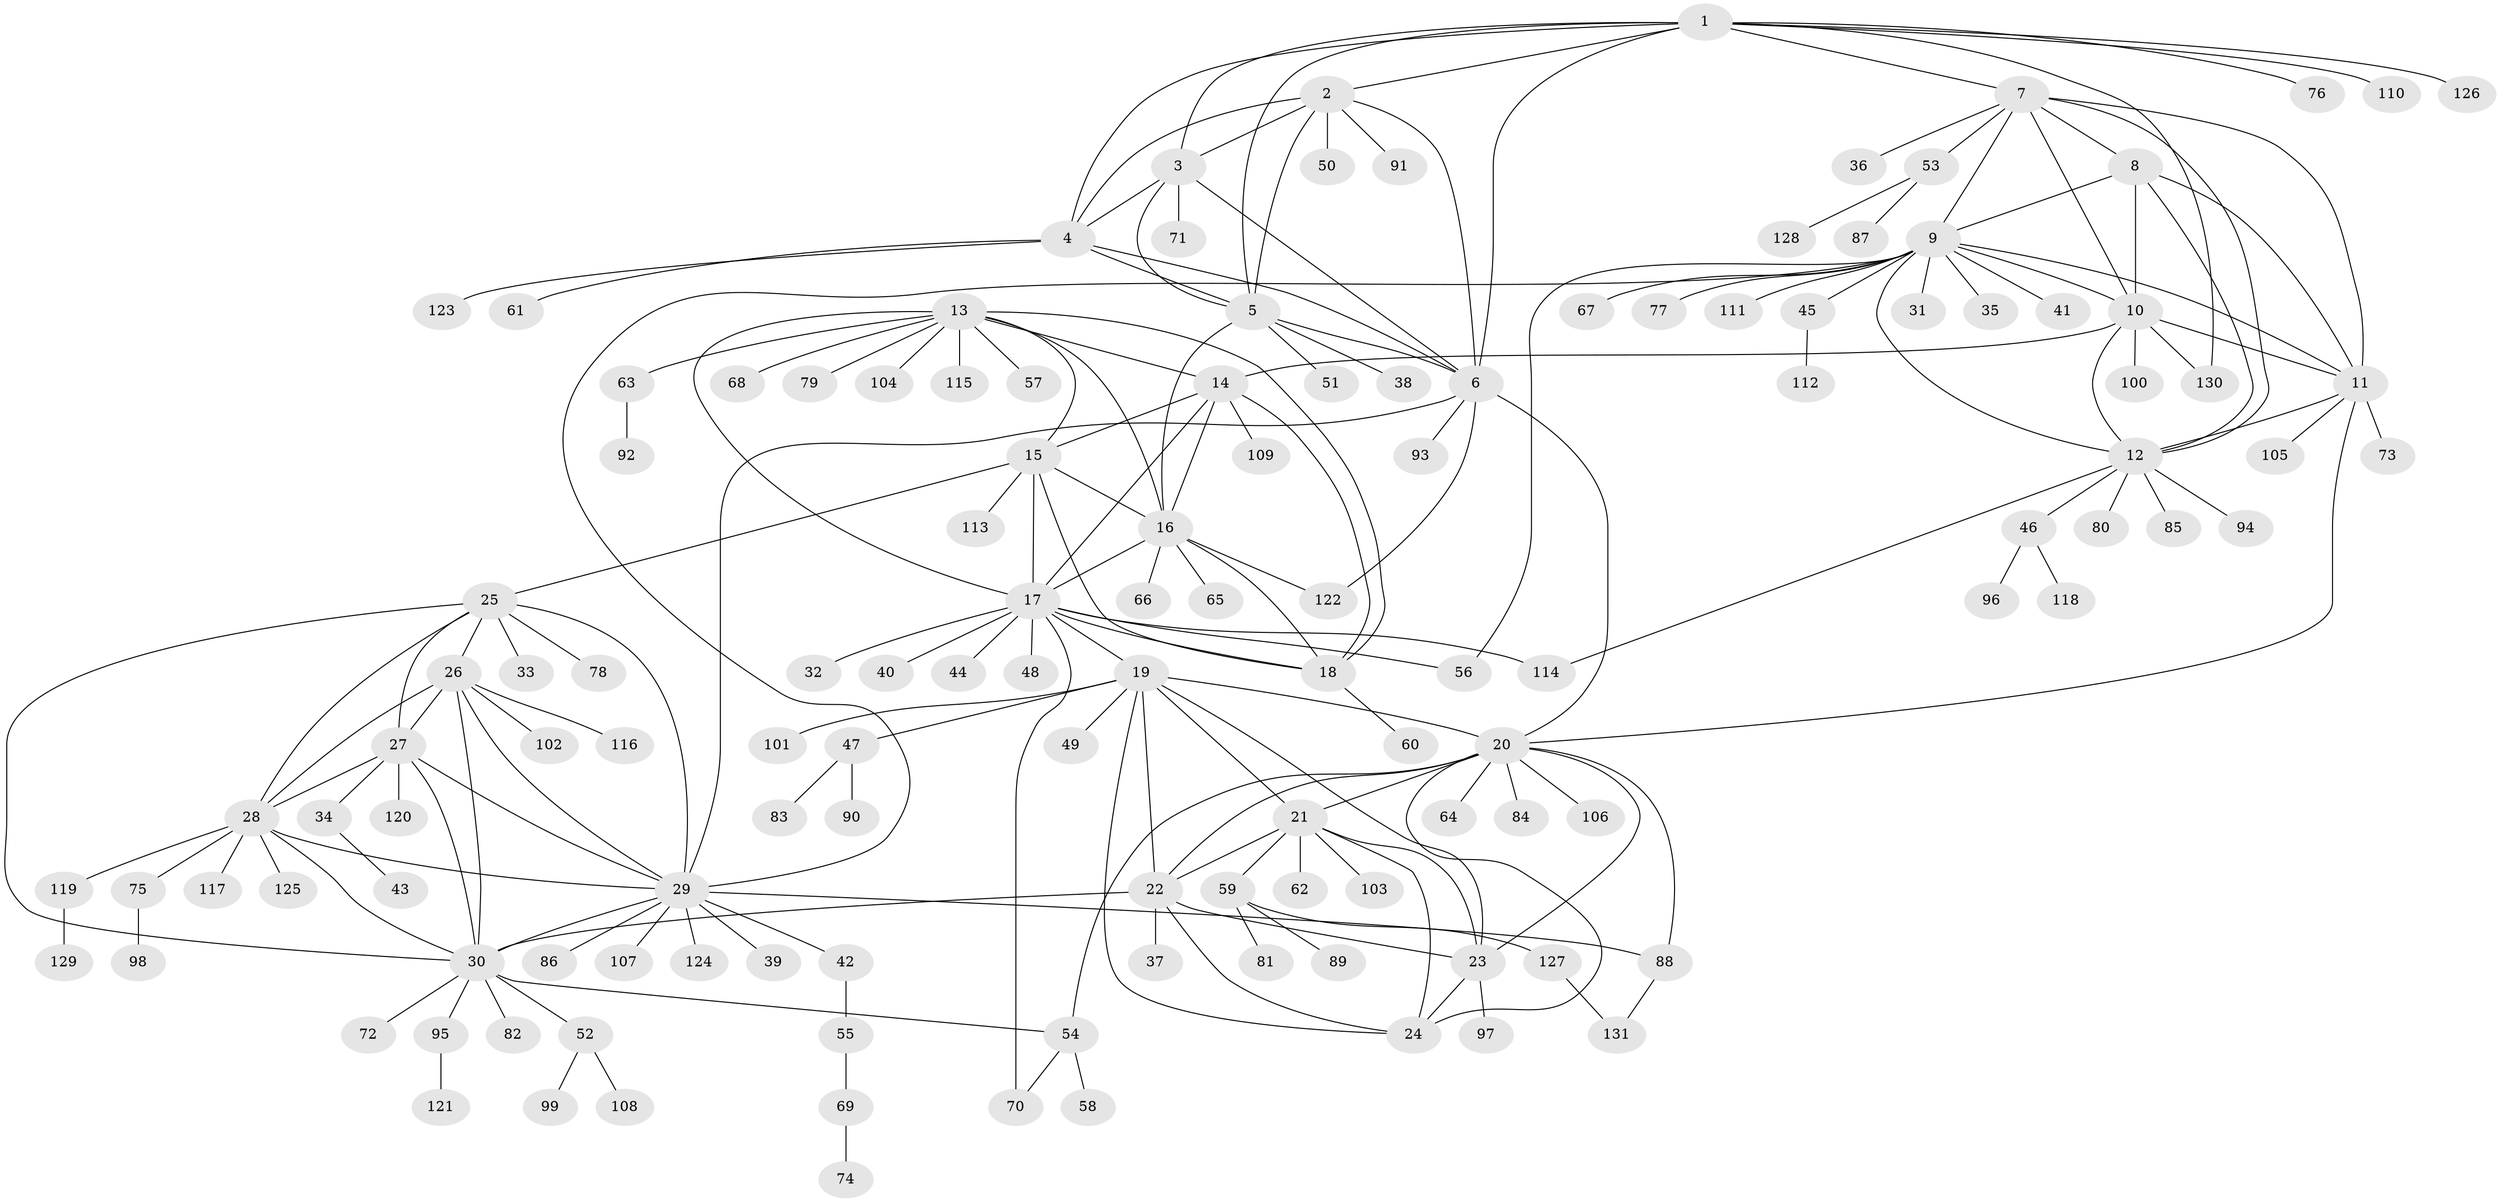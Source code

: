 // Generated by graph-tools (version 1.1) at 2025/26/03/09/25 03:26:47]
// undirected, 131 vertices, 194 edges
graph export_dot {
graph [start="1"]
  node [color=gray90,style=filled];
  1;
  2;
  3;
  4;
  5;
  6;
  7;
  8;
  9;
  10;
  11;
  12;
  13;
  14;
  15;
  16;
  17;
  18;
  19;
  20;
  21;
  22;
  23;
  24;
  25;
  26;
  27;
  28;
  29;
  30;
  31;
  32;
  33;
  34;
  35;
  36;
  37;
  38;
  39;
  40;
  41;
  42;
  43;
  44;
  45;
  46;
  47;
  48;
  49;
  50;
  51;
  52;
  53;
  54;
  55;
  56;
  57;
  58;
  59;
  60;
  61;
  62;
  63;
  64;
  65;
  66;
  67;
  68;
  69;
  70;
  71;
  72;
  73;
  74;
  75;
  76;
  77;
  78;
  79;
  80;
  81;
  82;
  83;
  84;
  85;
  86;
  87;
  88;
  89;
  90;
  91;
  92;
  93;
  94;
  95;
  96;
  97;
  98;
  99;
  100;
  101;
  102;
  103;
  104;
  105;
  106;
  107;
  108;
  109;
  110;
  111;
  112;
  113;
  114;
  115;
  116;
  117;
  118;
  119;
  120;
  121;
  122;
  123;
  124;
  125;
  126;
  127;
  128;
  129;
  130;
  131;
  1 -- 2;
  1 -- 3;
  1 -- 4;
  1 -- 5;
  1 -- 6;
  1 -- 7;
  1 -- 76;
  1 -- 110;
  1 -- 126;
  1 -- 130;
  2 -- 3;
  2 -- 4;
  2 -- 5;
  2 -- 6;
  2 -- 50;
  2 -- 91;
  3 -- 4;
  3 -- 5;
  3 -- 6;
  3 -- 71;
  4 -- 5;
  4 -- 6;
  4 -- 61;
  4 -- 123;
  5 -- 6;
  5 -- 16;
  5 -- 38;
  5 -- 51;
  6 -- 20;
  6 -- 29;
  6 -- 93;
  6 -- 122;
  7 -- 8;
  7 -- 9;
  7 -- 10;
  7 -- 11;
  7 -- 12;
  7 -- 36;
  7 -- 53;
  8 -- 9;
  8 -- 10;
  8 -- 11;
  8 -- 12;
  9 -- 10;
  9 -- 11;
  9 -- 12;
  9 -- 29;
  9 -- 31;
  9 -- 35;
  9 -- 41;
  9 -- 45;
  9 -- 56;
  9 -- 67;
  9 -- 77;
  9 -- 111;
  10 -- 11;
  10 -- 12;
  10 -- 14;
  10 -- 100;
  10 -- 130;
  11 -- 12;
  11 -- 20;
  11 -- 73;
  11 -- 105;
  12 -- 46;
  12 -- 80;
  12 -- 85;
  12 -- 94;
  12 -- 114;
  13 -- 14;
  13 -- 15;
  13 -- 16;
  13 -- 17;
  13 -- 18;
  13 -- 57;
  13 -- 63;
  13 -- 68;
  13 -- 79;
  13 -- 104;
  13 -- 115;
  14 -- 15;
  14 -- 16;
  14 -- 17;
  14 -- 18;
  14 -- 109;
  15 -- 16;
  15 -- 17;
  15 -- 18;
  15 -- 25;
  15 -- 113;
  16 -- 17;
  16 -- 18;
  16 -- 65;
  16 -- 66;
  16 -- 122;
  17 -- 18;
  17 -- 19;
  17 -- 32;
  17 -- 40;
  17 -- 44;
  17 -- 48;
  17 -- 56;
  17 -- 70;
  17 -- 114;
  18 -- 60;
  19 -- 20;
  19 -- 21;
  19 -- 22;
  19 -- 23;
  19 -- 24;
  19 -- 47;
  19 -- 49;
  19 -- 101;
  20 -- 21;
  20 -- 22;
  20 -- 23;
  20 -- 24;
  20 -- 54;
  20 -- 64;
  20 -- 84;
  20 -- 88;
  20 -- 106;
  21 -- 22;
  21 -- 23;
  21 -- 24;
  21 -- 59;
  21 -- 62;
  21 -- 103;
  22 -- 23;
  22 -- 24;
  22 -- 30;
  22 -- 37;
  23 -- 24;
  23 -- 97;
  25 -- 26;
  25 -- 27;
  25 -- 28;
  25 -- 29;
  25 -- 30;
  25 -- 33;
  25 -- 78;
  26 -- 27;
  26 -- 28;
  26 -- 29;
  26 -- 30;
  26 -- 102;
  26 -- 116;
  27 -- 28;
  27 -- 29;
  27 -- 30;
  27 -- 34;
  27 -- 120;
  28 -- 29;
  28 -- 30;
  28 -- 75;
  28 -- 117;
  28 -- 119;
  28 -- 125;
  29 -- 30;
  29 -- 39;
  29 -- 42;
  29 -- 86;
  29 -- 88;
  29 -- 107;
  29 -- 124;
  30 -- 52;
  30 -- 54;
  30 -- 72;
  30 -- 82;
  30 -- 95;
  34 -- 43;
  42 -- 55;
  45 -- 112;
  46 -- 96;
  46 -- 118;
  47 -- 83;
  47 -- 90;
  52 -- 99;
  52 -- 108;
  53 -- 87;
  53 -- 128;
  54 -- 58;
  54 -- 70;
  55 -- 69;
  59 -- 81;
  59 -- 89;
  59 -- 127;
  63 -- 92;
  69 -- 74;
  75 -- 98;
  88 -- 131;
  95 -- 121;
  119 -- 129;
  127 -- 131;
}
